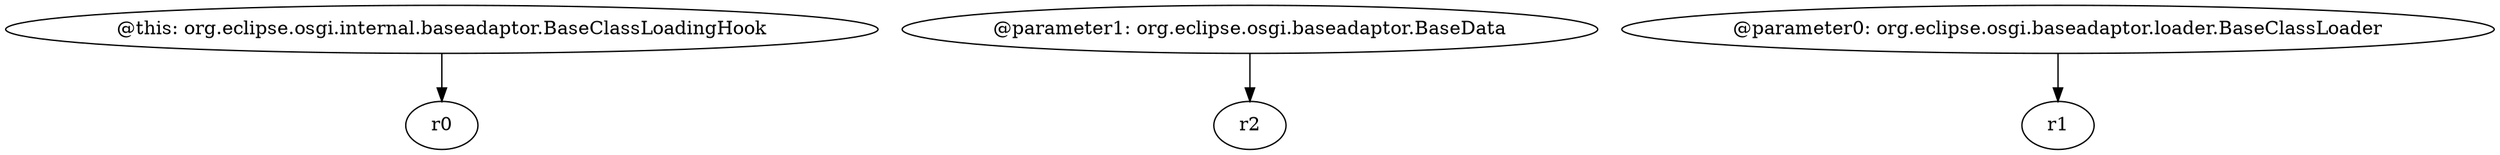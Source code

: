 digraph g {
0[label="@this: org.eclipse.osgi.internal.baseadaptor.BaseClassLoadingHook"]
1[label="r0"]
0->1[label=""]
2[label="@parameter1: org.eclipse.osgi.baseadaptor.BaseData"]
3[label="r2"]
2->3[label=""]
4[label="@parameter0: org.eclipse.osgi.baseadaptor.loader.BaseClassLoader"]
5[label="r1"]
4->5[label=""]
}